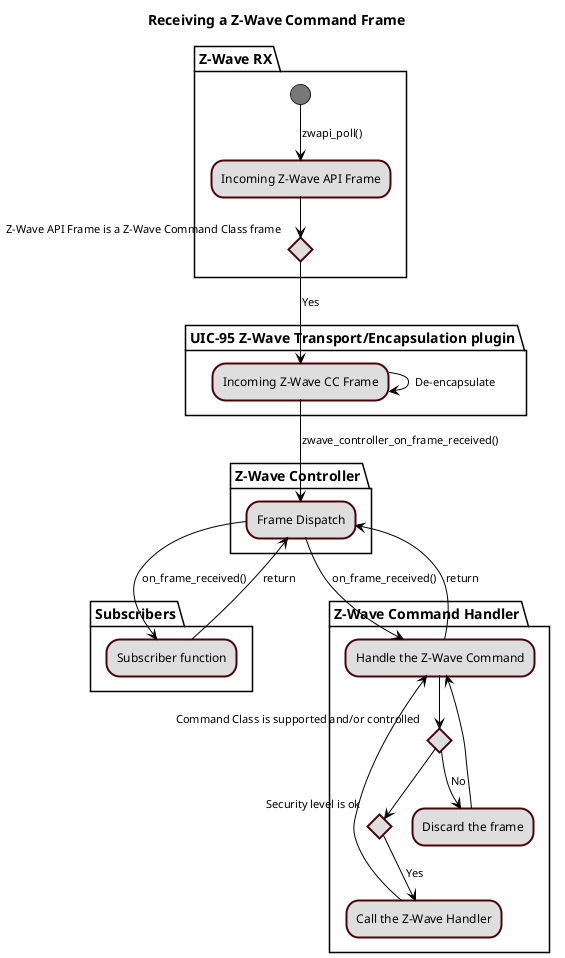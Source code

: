 @startuml

' Style for the diagram
skinparam classFontColor black
skinparam classFontSize 10
skinparam classFontName Helvetica
skinparam sequenceMessageAlign center
skinparam shadowing false
skinparam ArrowColor #000000

skinparam ActivityBackgroundColor #DEDEDE
skinparam ActivityBorderColor #480509
skinparam ActivityBorderThickness 2
skinparam ActivityFontColor #000000
skinparam ActivityStartColor #797777

skinparam NoteBackgroundColor #FFFFFF
skinparam NoteBorderColor #000000

title Receiving a Z-Wave Command Frame

partition "Z-Wave RX" {
  (*) -->[zwapi_poll()] Incoming Z-Wave API Frame
  if "Z-Wave API Frame is a Z-Wave Command Class frame" then
}

partition "UIC-95 Z-Wave Transport/Encapsulation plugin" {
   -->[Yes] Incoming Z-Wave CC Frame
  -->[De-encapsulate] Incoming Z-Wave CC Frame
}

partition "Z-Wave Controller" {
  -->[zwave_controller_on_frame_received()] Frame Dispatch 
}

partition "Subscribers" {
  -->[on_frame_received()] Subscriber function
  -->[return] Frame Dispatch 
}

partition "Z-Wave Command Handler" {
  -->[on_frame_received()] Handle the Z-Wave Command
  
  if "Command Class is supported and/or controlled" then
    if "Security level is ok" then
      -->[Yes] Call the Z-Wave Handler
      --> Handle the Z-Wave Command
    endif
  else
    -->[No] Discard the frame
    --> Handle the Z-Wave Command
  endif

  -->[return] Frame Dispatch 
}








@enduml
